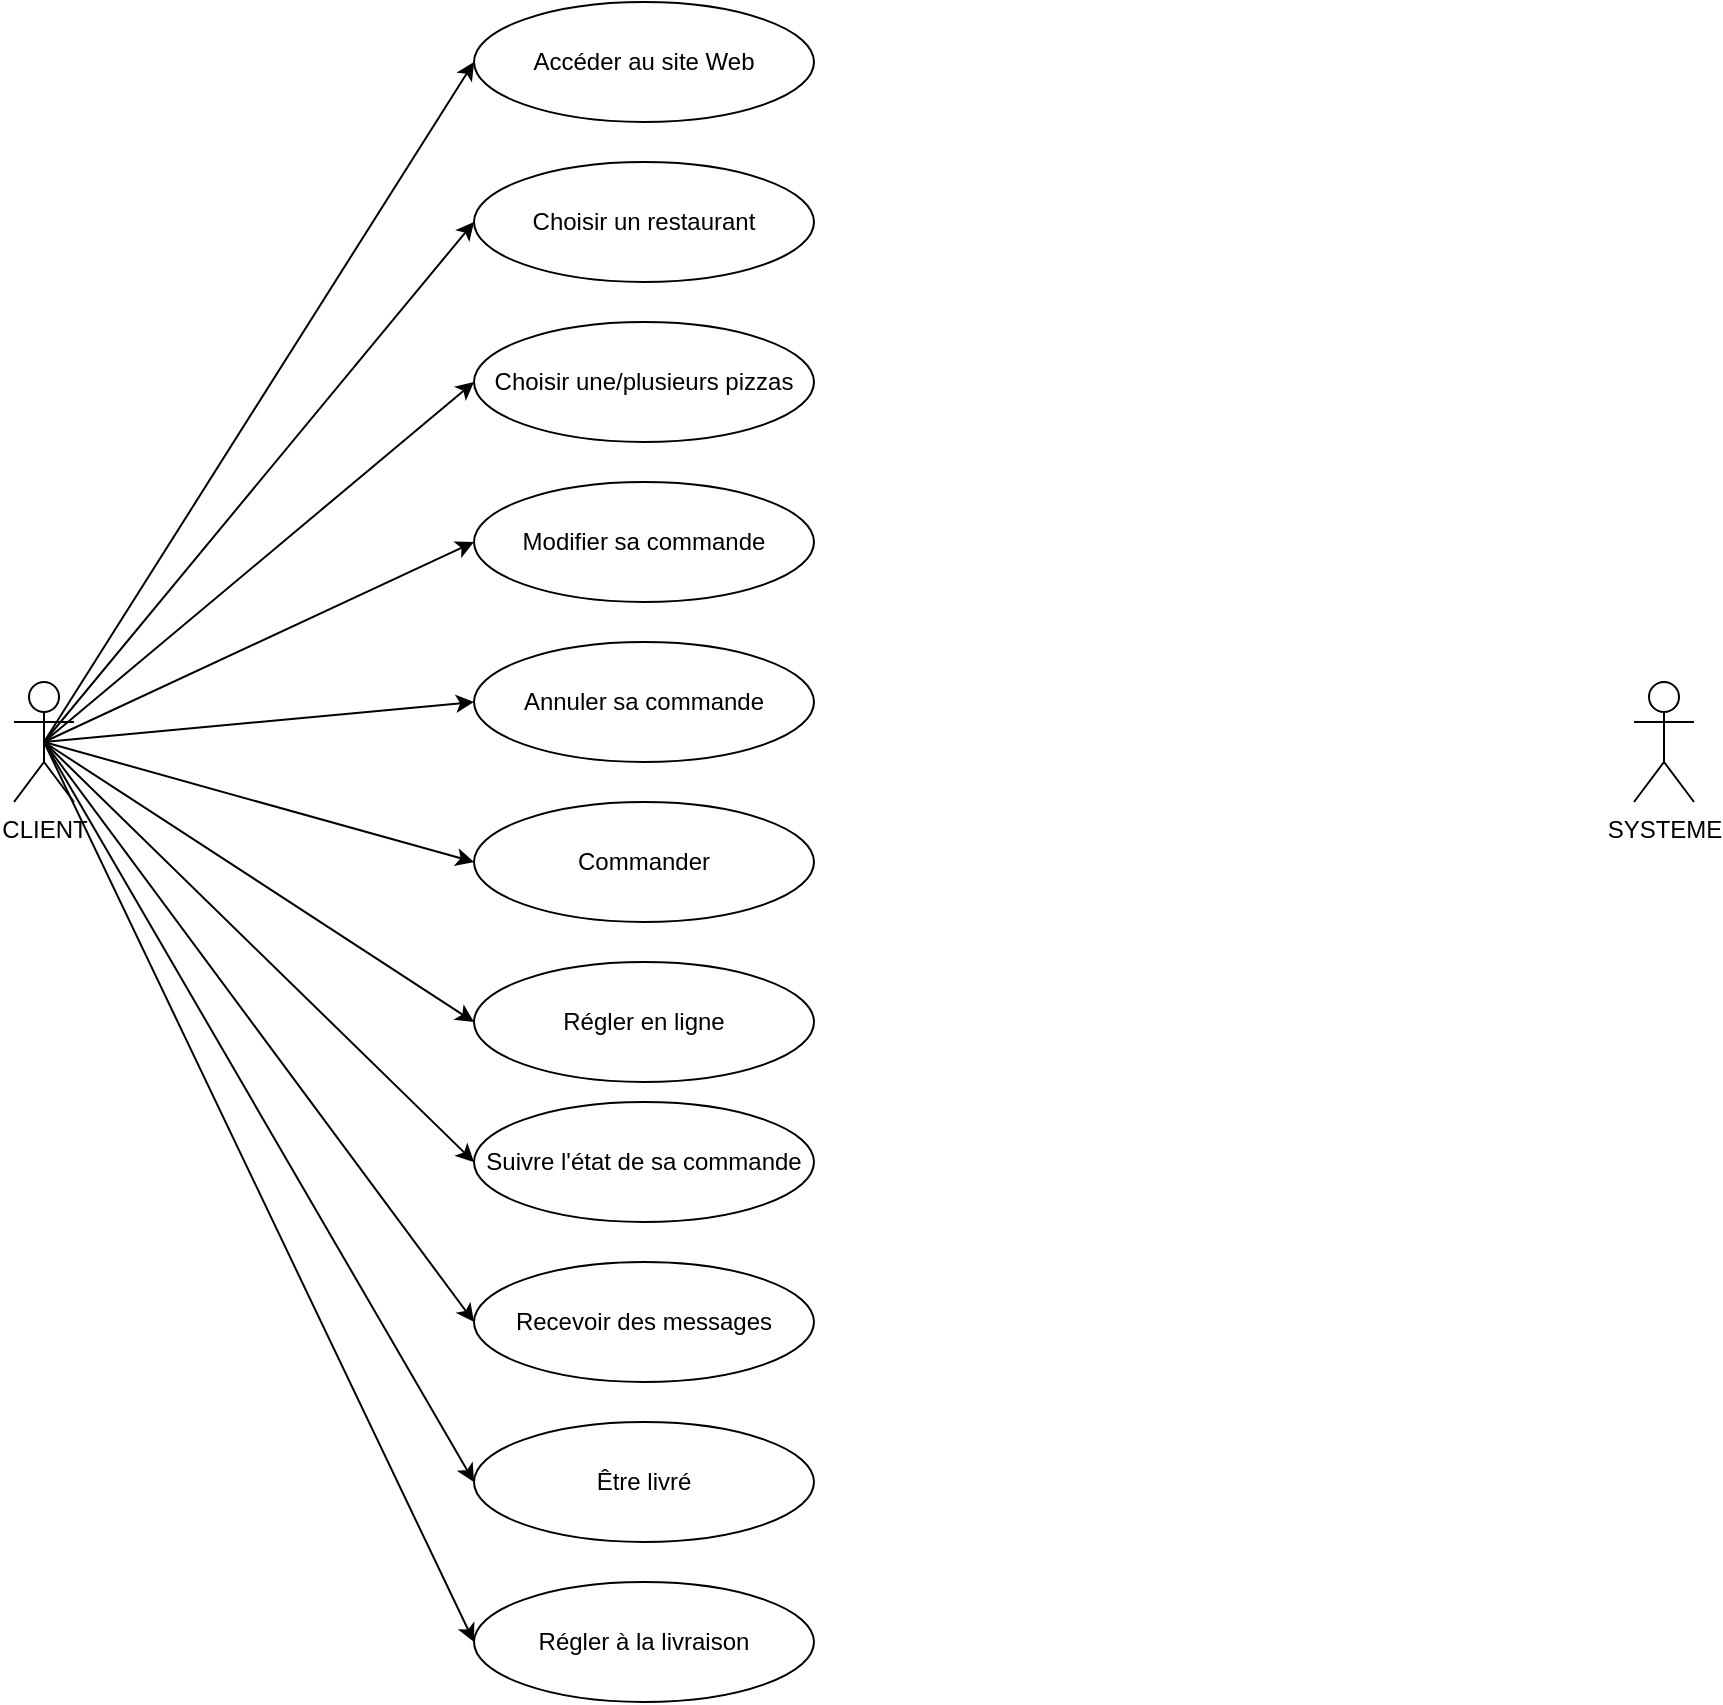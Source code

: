 <mxfile version="12.9.10" type="github">
  <diagram id="aiKTjoL5iuAiYiU3BYi3" name="Page-1">
    <mxGraphModel dx="946" dy="522" grid="1" gridSize="10" guides="1" tooltips="1" connect="1" arrows="1" fold="1" page="1" pageScale="1" pageWidth="827" pageHeight="1169" math="0" shadow="0">
      <root>
        <mxCell id="0" />
        <mxCell id="1" parent="0" />
        <mxCell id="QC4duMPSpsn-Ii6u6m_h-2" value="SYSTEME" style="shape=umlActor;verticalLabelPosition=bottom;labelBackgroundColor=#ffffff;verticalAlign=top;html=1;outlineConnect=0;" vertex="1" parent="1">
          <mxGeometry x="850" y="380" width="30" height="60" as="geometry" />
        </mxCell>
        <mxCell id="QC4duMPSpsn-Ii6u6m_h-3" value="CLIENT" style="shape=umlActor;verticalLabelPosition=bottom;labelBackgroundColor=#ffffff;verticalAlign=top;html=1;outlineConnect=0;" vertex="1" parent="1">
          <mxGeometry x="40" y="380" width="30" height="60" as="geometry" />
        </mxCell>
        <mxCell id="QC4duMPSpsn-Ii6u6m_h-9" value="Accéder au site Web" style="ellipse;whiteSpace=wrap;html=1;" vertex="1" parent="1">
          <mxGeometry x="270" y="40" width="170" height="60" as="geometry" />
        </mxCell>
        <mxCell id="QC4duMPSpsn-Ii6u6m_h-10" value="Choisir un restaurant" style="ellipse;whiteSpace=wrap;html=1;" vertex="1" parent="1">
          <mxGeometry x="270" y="120" width="170" height="60" as="geometry" />
        </mxCell>
        <mxCell id="QC4duMPSpsn-Ii6u6m_h-12" value="Choisir une/plusieurs pizzas" style="ellipse;whiteSpace=wrap;html=1;" vertex="1" parent="1">
          <mxGeometry x="270" y="200" width="170" height="60" as="geometry" />
        </mxCell>
        <mxCell id="QC4duMPSpsn-Ii6u6m_h-13" value="Modifier sa commande" style="ellipse;whiteSpace=wrap;html=1;" vertex="1" parent="1">
          <mxGeometry x="270" y="280" width="170" height="60" as="geometry" />
        </mxCell>
        <mxCell id="QC4duMPSpsn-Ii6u6m_h-14" value="Annuler sa commande" style="ellipse;whiteSpace=wrap;html=1;" vertex="1" parent="1">
          <mxGeometry x="270" y="360" width="170" height="60" as="geometry" />
        </mxCell>
        <mxCell id="QC4duMPSpsn-Ii6u6m_h-15" value="Commander" style="ellipse;whiteSpace=wrap;html=1;" vertex="1" parent="1">
          <mxGeometry x="270" y="440" width="170" height="60" as="geometry" />
        </mxCell>
        <mxCell id="QC4duMPSpsn-Ii6u6m_h-16" value="Régler en ligne" style="ellipse;whiteSpace=wrap;html=1;" vertex="1" parent="1">
          <mxGeometry x="270" y="520" width="170" height="60" as="geometry" />
        </mxCell>
        <mxCell id="QC4duMPSpsn-Ii6u6m_h-17" value="Suivre l&#39;état de sa commande" style="ellipse;whiteSpace=wrap;html=1;" vertex="1" parent="1">
          <mxGeometry x="270" y="590" width="170" height="60" as="geometry" />
        </mxCell>
        <mxCell id="QC4duMPSpsn-Ii6u6m_h-18" value="Recevoir des messages" style="ellipse;whiteSpace=wrap;html=1;" vertex="1" parent="1">
          <mxGeometry x="270" y="670" width="170" height="60" as="geometry" />
        </mxCell>
        <mxCell id="QC4duMPSpsn-Ii6u6m_h-19" value="Être livré" style="ellipse;whiteSpace=wrap;html=1;" vertex="1" parent="1">
          <mxGeometry x="270" y="750" width="170" height="60" as="geometry" />
        </mxCell>
        <mxCell id="QC4duMPSpsn-Ii6u6m_h-20" value="Régler à la livraison" style="ellipse;whiteSpace=wrap;html=1;" vertex="1" parent="1">
          <mxGeometry x="270" y="830" width="170" height="60" as="geometry" />
        </mxCell>
        <mxCell id="QC4duMPSpsn-Ii6u6m_h-21" value="" style="endArrow=classic;html=1;exitX=0.5;exitY=0.5;exitDx=0;exitDy=0;exitPerimeter=0;entryX=0;entryY=0.5;entryDx=0;entryDy=0;" edge="1" parent="1" source="QC4duMPSpsn-Ii6u6m_h-3" target="QC4duMPSpsn-Ii6u6m_h-10">
          <mxGeometry width="50" height="50" relative="1" as="geometry">
            <mxPoint x="140" y="370" as="sourcePoint" />
            <mxPoint x="190" y="320" as="targetPoint" />
          </mxGeometry>
        </mxCell>
        <mxCell id="QC4duMPSpsn-Ii6u6m_h-23" value="" style="endArrow=classic;html=1;exitX=0.5;exitY=0.5;exitDx=0;exitDy=0;exitPerimeter=0;entryX=0;entryY=0.5;entryDx=0;entryDy=0;" edge="1" parent="1" source="QC4duMPSpsn-Ii6u6m_h-3" target="QC4duMPSpsn-Ii6u6m_h-9">
          <mxGeometry width="50" height="50" relative="1" as="geometry">
            <mxPoint x="100" y="220" as="sourcePoint" />
            <mxPoint x="150" y="170" as="targetPoint" />
          </mxGeometry>
        </mxCell>
        <mxCell id="QC4duMPSpsn-Ii6u6m_h-24" value="" style="endArrow=classic;html=1;exitX=0.5;exitY=0.5;exitDx=0;exitDy=0;exitPerimeter=0;entryX=0;entryY=0.5;entryDx=0;entryDy=0;" edge="1" parent="1" source="QC4duMPSpsn-Ii6u6m_h-3" target="QC4duMPSpsn-Ii6u6m_h-12">
          <mxGeometry width="50" height="50" relative="1" as="geometry">
            <mxPoint x="390" y="360" as="sourcePoint" />
            <mxPoint x="440" y="310" as="targetPoint" />
          </mxGeometry>
        </mxCell>
        <mxCell id="QC4duMPSpsn-Ii6u6m_h-25" value="" style="endArrow=classic;html=1;exitX=0.5;exitY=0.5;exitDx=0;exitDy=0;exitPerimeter=0;entryX=0;entryY=0.5;entryDx=0;entryDy=0;" edge="1" parent="1" source="QC4duMPSpsn-Ii6u6m_h-3" target="QC4duMPSpsn-Ii6u6m_h-13">
          <mxGeometry width="50" height="50" relative="1" as="geometry">
            <mxPoint x="110" y="400" as="sourcePoint" />
            <mxPoint x="160" y="350" as="targetPoint" />
          </mxGeometry>
        </mxCell>
        <mxCell id="QC4duMPSpsn-Ii6u6m_h-26" value="" style="endArrow=classic;html=1;exitX=0.5;exitY=0.5;exitDx=0;exitDy=0;exitPerimeter=0;entryX=0;entryY=0.5;entryDx=0;entryDy=0;" edge="1" parent="1" source="QC4duMPSpsn-Ii6u6m_h-3" target="QC4duMPSpsn-Ii6u6m_h-14">
          <mxGeometry width="50" height="50" relative="1" as="geometry">
            <mxPoint x="390" y="380" as="sourcePoint" />
            <mxPoint x="440" y="330" as="targetPoint" />
          </mxGeometry>
        </mxCell>
        <mxCell id="QC4duMPSpsn-Ii6u6m_h-27" value="" style="endArrow=classic;html=1;entryX=0;entryY=0.5;entryDx=0;entryDy=0;exitX=0.5;exitY=0.5;exitDx=0;exitDy=0;exitPerimeter=0;" edge="1" parent="1" source="QC4duMPSpsn-Ii6u6m_h-3" target="QC4duMPSpsn-Ii6u6m_h-15">
          <mxGeometry width="50" height="50" relative="1" as="geometry">
            <mxPoint x="390" y="540" as="sourcePoint" />
            <mxPoint x="440" y="490" as="targetPoint" />
          </mxGeometry>
        </mxCell>
        <mxCell id="QC4duMPSpsn-Ii6u6m_h-29" value="" style="endArrow=classic;html=1;entryX=0;entryY=0.5;entryDx=0;entryDy=0;exitX=0.5;exitY=0.5;exitDx=0;exitDy=0;exitPerimeter=0;" edge="1" parent="1" source="QC4duMPSpsn-Ii6u6m_h-3" target="QC4duMPSpsn-Ii6u6m_h-16">
          <mxGeometry width="50" height="50" relative="1" as="geometry">
            <mxPoint x="390" y="580" as="sourcePoint" />
            <mxPoint x="440" y="530" as="targetPoint" />
          </mxGeometry>
        </mxCell>
        <mxCell id="QC4duMPSpsn-Ii6u6m_h-30" value="" style="endArrow=classic;html=1;entryX=0;entryY=0.5;entryDx=0;entryDy=0;exitX=0.5;exitY=0.5;exitDx=0;exitDy=0;exitPerimeter=0;" edge="1" parent="1" source="QC4duMPSpsn-Ii6u6m_h-3" target="QC4duMPSpsn-Ii6u6m_h-17">
          <mxGeometry width="50" height="50" relative="1" as="geometry">
            <mxPoint x="390" y="580" as="sourcePoint" />
            <mxPoint x="440" y="530" as="targetPoint" />
          </mxGeometry>
        </mxCell>
        <mxCell id="QC4duMPSpsn-Ii6u6m_h-31" value="" style="endArrow=classic;html=1;entryX=0;entryY=0.5;entryDx=0;entryDy=0;exitX=0.5;exitY=0.5;exitDx=0;exitDy=0;exitPerimeter=0;" edge="1" parent="1" source="QC4duMPSpsn-Ii6u6m_h-3" target="QC4duMPSpsn-Ii6u6m_h-18">
          <mxGeometry width="50" height="50" relative="1" as="geometry">
            <mxPoint x="390" y="580" as="sourcePoint" />
            <mxPoint x="440" y="530" as="targetPoint" />
          </mxGeometry>
        </mxCell>
        <mxCell id="QC4duMPSpsn-Ii6u6m_h-32" value="" style="endArrow=classic;html=1;entryX=0;entryY=0.5;entryDx=0;entryDy=0;exitX=0.5;exitY=0.5;exitDx=0;exitDy=0;exitPerimeter=0;" edge="1" parent="1" source="QC4duMPSpsn-Ii6u6m_h-3" target="QC4duMPSpsn-Ii6u6m_h-19">
          <mxGeometry width="50" height="50" relative="1" as="geometry">
            <mxPoint x="390" y="600" as="sourcePoint" />
            <mxPoint x="440" y="550" as="targetPoint" />
          </mxGeometry>
        </mxCell>
        <mxCell id="QC4duMPSpsn-Ii6u6m_h-33" value="" style="endArrow=classic;html=1;entryX=0;entryY=0.5;entryDx=0;entryDy=0;exitX=0.5;exitY=0.5;exitDx=0;exitDy=0;exitPerimeter=0;" edge="1" parent="1" source="QC4duMPSpsn-Ii6u6m_h-3" target="QC4duMPSpsn-Ii6u6m_h-20">
          <mxGeometry width="50" height="50" relative="1" as="geometry">
            <mxPoint x="390" y="790" as="sourcePoint" />
            <mxPoint x="440" y="740" as="targetPoint" />
          </mxGeometry>
        </mxCell>
      </root>
    </mxGraphModel>
  </diagram>
</mxfile>
